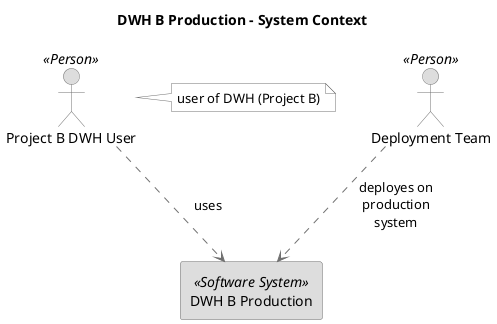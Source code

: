 @startuml(id=DWHBProduction-SystemContext)
title DWH B Production - System Context

skinparam {
  shadowing false
  arrowColor #707070
  actorBorderColor #707070
  componentBorderColor #707070
  rectangleBorderColor #707070
  noteBackgroundColor #ffffff
  noteBorderColor #707070
  defaultTextAlignment center
  wrapWidth 200
  maxMessageSize 100
}
actor "Deployment Team" <<Person>> as 8 #dddddd
actor "Project B DWH User" <<Person>> as 9 #dddddd
note right of 9
  user of DWH (Project B)
end note
rectangle 26 <<Software System>> #dddddd [
  DWH B Production
]
8 .[#707070].> 26 : deployes on production system
9 .[#707070].> 26 : uses
@enduml